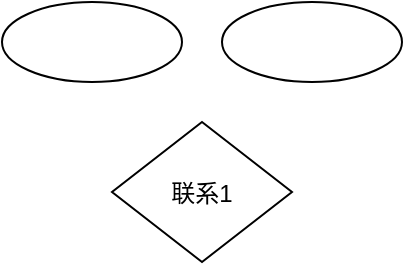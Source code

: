 <mxfile>
    <diagram id="pzS8XKnFLnIYKVAa27eD" name="第 1 页">
        <mxGraphModel dx="567" dy="427" grid="1" gridSize="10" guides="1" tooltips="1" connect="1" arrows="1" fold="1" page="1" pageScale="1" pageWidth="827" pageHeight="1169" math="0" shadow="0">
            <root>
                <mxCell id="0"/>
                <mxCell id="1" parent="0"/>
                <mxCell id="42" value="" style="group" vertex="1" connectable="0" parent="1">
                    <mxGeometry x="260" y="100" width="200" height="130" as="geometry"/>
                </mxCell>
                <mxCell id="3" value="" style="ellipse;whiteSpace=wrap;html=1;" vertex="1" parent="42">
                    <mxGeometry width="90" height="40" as="geometry"/>
                </mxCell>
                <mxCell id="4" value="联系1" style="rhombus;" vertex="1" parent="42">
                    <mxGeometry x="55" y="60" width="90" height="70" as="geometry"/>
                </mxCell>
                <mxCell id="5" value="" style="ellipse;whiteSpace=wrap;html=1;" vertex="1" parent="42">
                    <mxGeometry x="110" width="90" height="40" as="geometry"/>
                </mxCell>
            </root>
        </mxGraphModel>
    </diagram>
</mxfile>